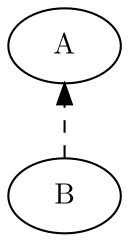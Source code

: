 digraph subclassCombination {
	rankdir=BT
	margin=0
	A[fontname=LMRoman10]
	B[fontname=LMRoman10]
	B -> A [style=dashed]
}

